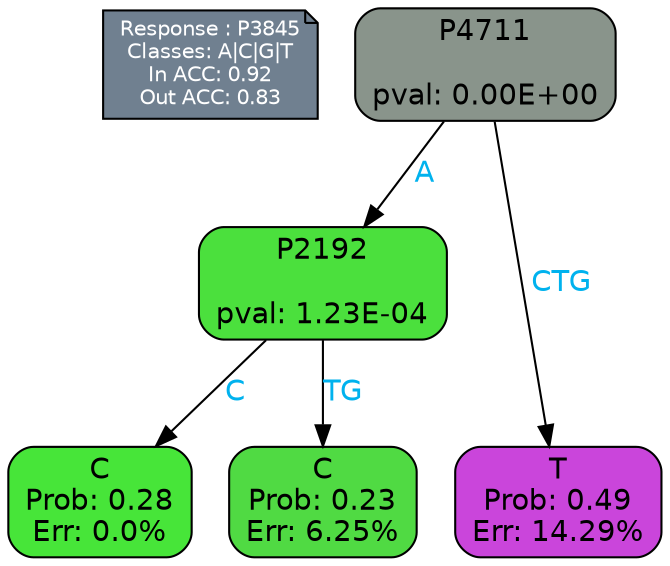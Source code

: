 digraph Tree {
node [shape=box, style="filled, rounded", color="black", fontname=helvetica] ;
graph [ranksep=equally, splines=polylines, bgcolor=transparent, dpi=600] ;
edge [fontname=helvetica] ;
LEGEND [label="Response : P3845
Classes: A|C|G|T
In ACC: 0.92
Out ACC: 0.83
",shape=note,align=left,style=filled,fillcolor="slategray",fontcolor="white",fontsize=10];1 [label="P4711

pval: 0.00E+00", fillcolor="#89948b"] ;
2 [label="P2192

pval: 1.23E-04", fillcolor="#4be03d"] ;
3 [label="C
Prob: 0.28
Err: 0.0%", fillcolor="#47e539"] ;
4 [label="C
Prob: 0.23
Err: 6.25%", fillcolor="#50da43"] ;
5 [label="T
Prob: 0.49
Err: 14.29%", fillcolor="#ca45db"] ;
1 -> 2 [label="A",fontcolor=deepskyblue2] ;
1 -> 5 [label="CTG",fontcolor=deepskyblue2] ;
2 -> 3 [label="C",fontcolor=deepskyblue2] ;
2 -> 4 [label="TG",fontcolor=deepskyblue2] ;
{rank = same; 3;4;5;}{rank = same; LEGEND;1;}}